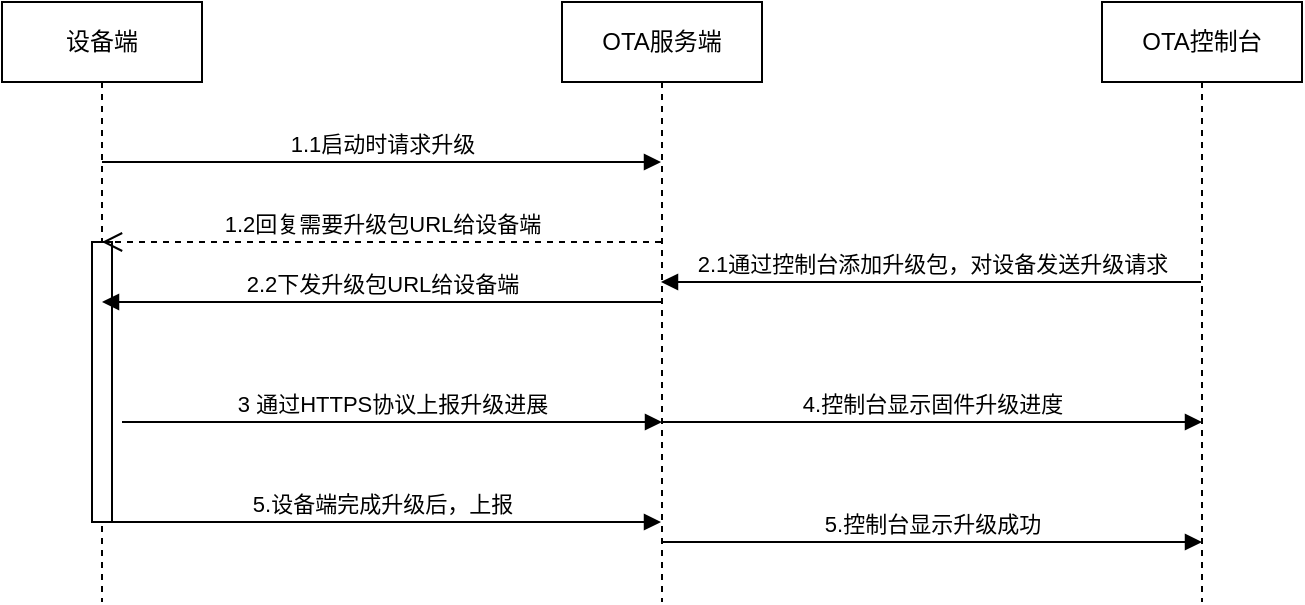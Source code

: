 <mxfile version="24.4.10" type="github">
  <diagram name="第 1 页" id="ISofojw_HMG7nGo0KJif">
    <mxGraphModel dx="1386" dy="751" grid="1" gridSize="10" guides="1" tooltips="1" connect="1" arrows="1" fold="1" page="1" pageScale="1" pageWidth="827" pageHeight="1169" math="0" shadow="0">
      <root>
        <mxCell id="0" />
        <mxCell id="1" parent="0" />
        <mxCell id="rPOrD_DeqzDrQBqOGGLx-1" value="设备端" style="shape=umlLifeline;perimeter=lifelinePerimeter;whiteSpace=wrap;html=1;container=1;dropTarget=0;collapsible=0;recursiveResize=0;outlineConnect=0;portConstraint=eastwest;newEdgeStyle={&quot;curved&quot;:0,&quot;rounded&quot;:0};" vertex="1" parent="1">
          <mxGeometry x="60" y="80" width="100" height="300" as="geometry" />
        </mxCell>
        <mxCell id="rPOrD_DeqzDrQBqOGGLx-11" value="" style="html=1;points=[[0,0,0,0,5],[0,1,0,0,-5],[1,0,0,0,5],[1,1,0,0,-5]];perimeter=orthogonalPerimeter;outlineConnect=0;targetShapes=umlLifeline;portConstraint=eastwest;newEdgeStyle={&quot;curved&quot;:0,&quot;rounded&quot;:0};" vertex="1" parent="rPOrD_DeqzDrQBqOGGLx-1">
          <mxGeometry x="45" y="120" width="10" height="140" as="geometry" />
        </mxCell>
        <mxCell id="rPOrD_DeqzDrQBqOGGLx-2" value="OTA服务端" style="shape=umlLifeline;perimeter=lifelinePerimeter;whiteSpace=wrap;html=1;container=1;dropTarget=0;collapsible=0;recursiveResize=0;outlineConnect=0;portConstraint=eastwest;newEdgeStyle={&quot;curved&quot;:0,&quot;rounded&quot;:0};" vertex="1" parent="1">
          <mxGeometry x="340" y="80" width="100" height="300" as="geometry" />
        </mxCell>
        <mxCell id="rPOrD_DeqzDrQBqOGGLx-3" value="OTA控制台" style="shape=umlLifeline;perimeter=lifelinePerimeter;whiteSpace=wrap;html=1;container=1;dropTarget=0;collapsible=0;recursiveResize=0;outlineConnect=0;portConstraint=eastwest;newEdgeStyle={&quot;curved&quot;:0,&quot;rounded&quot;:0};" vertex="1" parent="1">
          <mxGeometry x="610" y="80" width="100" height="300" as="geometry" />
        </mxCell>
        <mxCell id="rPOrD_DeqzDrQBqOGGLx-6" value="1.1启动时请求升级" style="html=1;verticalAlign=bottom;endArrow=block;curved=0;rounded=0;" edge="1" parent="1" target="rPOrD_DeqzDrQBqOGGLx-2">
          <mxGeometry width="80" relative="1" as="geometry">
            <mxPoint x="110" y="160" as="sourcePoint" />
            <mxPoint x="190" y="160" as="targetPoint" />
          </mxGeometry>
        </mxCell>
        <mxCell id="rPOrD_DeqzDrQBqOGGLx-8" value="2.2下发升级包URL给设备端" style="html=1;verticalAlign=bottom;endArrow=block;curved=0;rounded=0;" edge="1" parent="1" source="rPOrD_DeqzDrQBqOGGLx-2" target="rPOrD_DeqzDrQBqOGGLx-1">
          <mxGeometry width="80" relative="1" as="geometry">
            <mxPoint x="120" y="170" as="sourcePoint" />
            <mxPoint x="400" y="170" as="targetPoint" />
          </mxGeometry>
        </mxCell>
        <mxCell id="rPOrD_DeqzDrQBqOGGLx-9" value="1.2回复需要升级包URL给设备端" style="html=1;verticalAlign=bottom;endArrow=open;dashed=1;endSize=8;curved=0;rounded=0;" edge="1" parent="1" source="rPOrD_DeqzDrQBqOGGLx-2">
          <mxGeometry relative="1" as="geometry">
            <mxPoint x="190" y="200" as="sourcePoint" />
            <mxPoint x="110" y="200" as="targetPoint" />
          </mxGeometry>
        </mxCell>
        <mxCell id="rPOrD_DeqzDrQBqOGGLx-10" value="2.1通过控制台添加升级包，对设备发送升级请求" style="html=1;verticalAlign=bottom;endArrow=block;curved=0;rounded=0;" edge="1" parent="1" source="rPOrD_DeqzDrQBqOGGLx-3">
          <mxGeometry width="80" relative="1" as="geometry">
            <mxPoint x="659.5" y="220" as="sourcePoint" />
            <mxPoint x="389.5" y="220" as="targetPoint" />
            <Array as="points">
              <mxPoint x="530" y="220" />
            </Array>
          </mxGeometry>
        </mxCell>
        <mxCell id="rPOrD_DeqzDrQBqOGGLx-12" value="3 通过HTTPS协议上报升级进展" style="html=1;verticalAlign=bottom;endArrow=block;curved=0;rounded=0;" edge="1" parent="1">
          <mxGeometry width="80" relative="1" as="geometry">
            <mxPoint x="120" y="290" as="sourcePoint" />
            <mxPoint x="390" y="290" as="targetPoint" />
          </mxGeometry>
        </mxCell>
        <mxCell id="rPOrD_DeqzDrQBqOGGLx-13" value="4.控制台显示固件升级进度" style="html=1;verticalAlign=bottom;endArrow=block;curved=0;rounded=0;" edge="1" parent="1">
          <mxGeometry width="80" relative="1" as="geometry">
            <mxPoint x="390" y="290" as="sourcePoint" />
            <mxPoint x="660" y="290" as="targetPoint" />
          </mxGeometry>
        </mxCell>
        <mxCell id="rPOrD_DeqzDrQBqOGGLx-14" value="5.设备端完成升级后，上报" style="html=1;verticalAlign=bottom;endArrow=block;curved=0;rounded=0;" edge="1" parent="1" target="rPOrD_DeqzDrQBqOGGLx-2">
          <mxGeometry width="80" relative="1" as="geometry">
            <mxPoint x="110" y="340" as="sourcePoint" />
            <mxPoint x="380" y="340" as="targetPoint" />
          </mxGeometry>
        </mxCell>
        <mxCell id="rPOrD_DeqzDrQBqOGGLx-15" value="5.控制台显示升级成功" style="html=1;verticalAlign=bottom;endArrow=block;curved=0;rounded=0;" edge="1" parent="1">
          <mxGeometry width="80" relative="1" as="geometry">
            <mxPoint x="390" y="350" as="sourcePoint" />
            <mxPoint x="660" y="350" as="targetPoint" />
          </mxGeometry>
        </mxCell>
      </root>
    </mxGraphModel>
  </diagram>
</mxfile>
